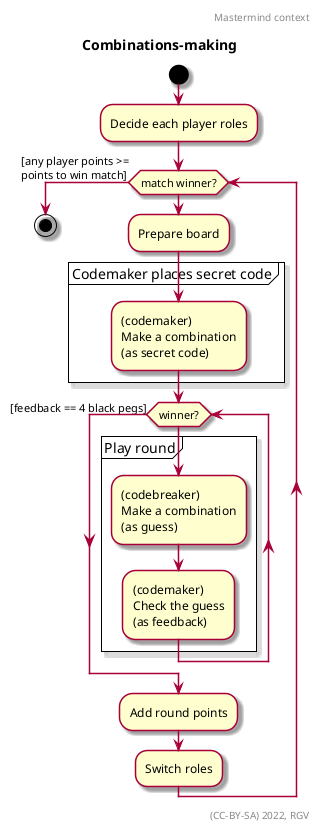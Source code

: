 ﻿@startuml
skin rose

header Mastermind context
title Combinations-making
right footer (CC-BY-SA) 2022, RGV

start
:Decide each player roles;
while (match winner?)
    :Prepare board;
    partition "Codemaker places secret code"{
        :(codemaker)\nMake a combination\n(as secret code);
    }
    while (winner?)
        partition "Play round"{
            :(codebreaker)\nMake a combination\n(as guess);
            :(codemaker)\nCheck the guess\n(as feedback);
        }
    endwhile([feedback == 4 black pegs])
    :Add round points;
    :Switch roles;
end while ([any player points >=\npoints to win match])
stop

@enduml
